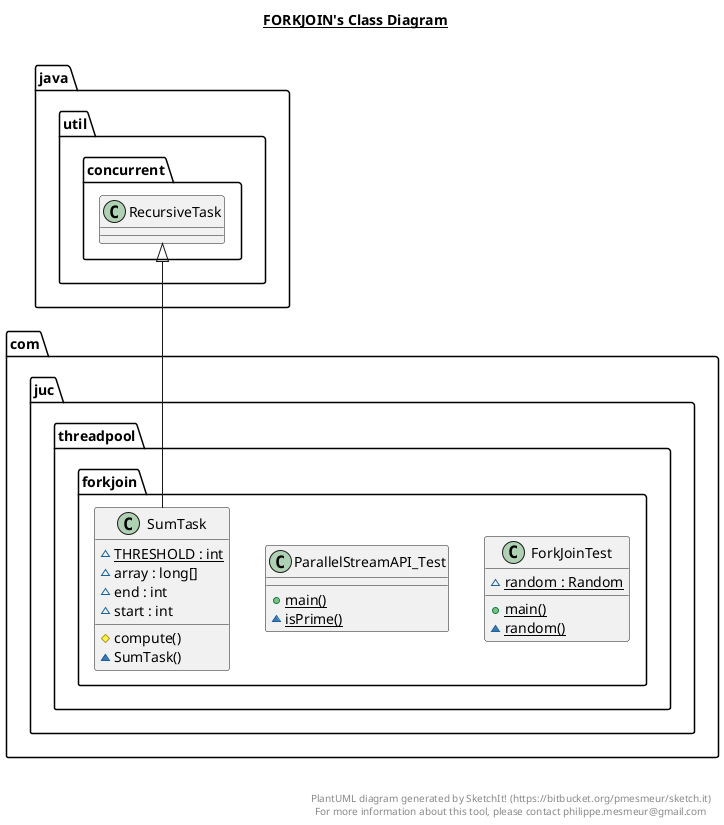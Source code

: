 @startuml

title __FORKJOIN's Class Diagram__\n

  namespace com.juc.threadpool {
    namespace forkjoin {
      class com.juc.threadpool.forkjoin.ForkJoinTest {
          {static} ~ random : Random
          {static} + main()
          {static} ~ random()
      }
    }
  }
  

  namespace com.juc.threadpool {
    namespace forkjoin {
      class com.juc.threadpool.forkjoin.ParallelStreamAPI_Test {
          {static} + main()
          {static} ~ isPrime()
      }
    }
  }
  

  namespace com.juc.threadpool {
    namespace forkjoin {
      class com.juc.threadpool.forkjoin.SumTask {
          {static} ~ THRESHOLD : int
          ~ array : long[]
          ~ end : int
          ~ start : int
          # compute()
          ~ SumTask()
      }
    }
  }
  

  com.juc.threadpool.forkjoin.SumTask -up-|> java.util.concurrent.RecursiveTask


right footer


PlantUML diagram generated by SketchIt! (https://bitbucket.org/pmesmeur/sketch.it)
For more information about this tool, please contact philippe.mesmeur@gmail.com
endfooter

@enduml
